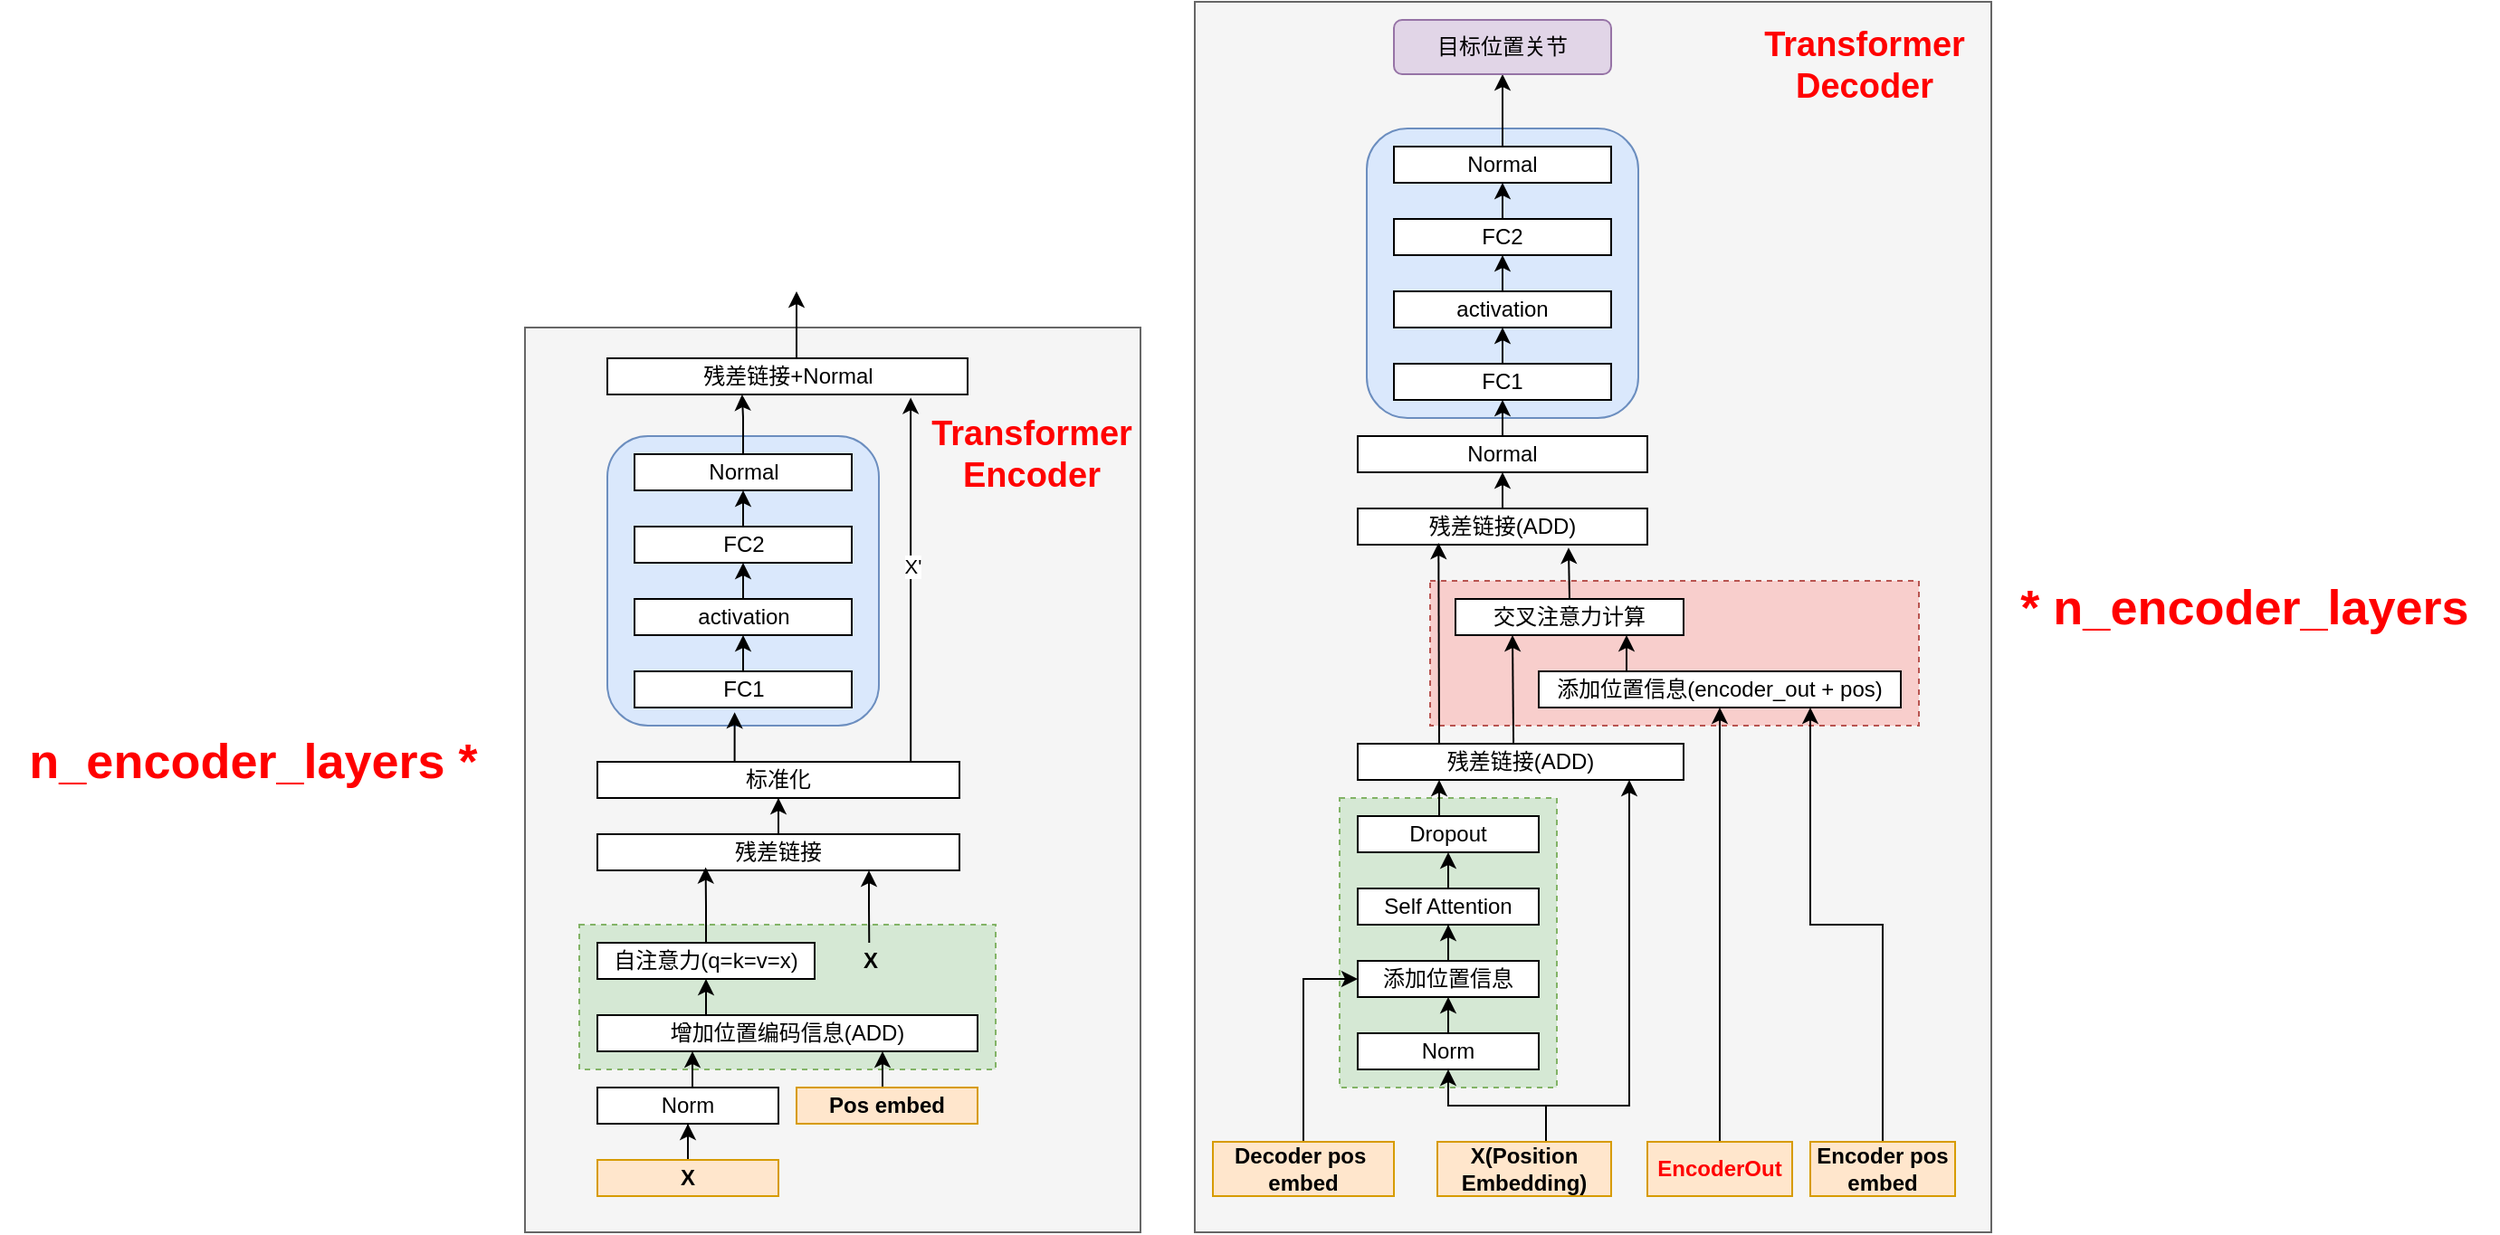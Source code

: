 <mxfile version="28.0.6">
  <diagram name="第 1 页" id="CiCFkFMjwpyb_jTsHgdo">
    <mxGraphModel dx="2728" dy="2124" grid="1" gridSize="10" guides="1" tooltips="1" connect="1" arrows="1" fold="1" page="1" pageScale="1" pageWidth="827" pageHeight="1169" math="0" shadow="0">
      <root>
        <mxCell id="0" />
        <mxCell id="1" parent="0" />
        <mxCell id="XuMk4djl-JNo7iD4VEXT-98" value="" style="rounded=0;whiteSpace=wrap;html=1;fillColor=#f5f5f5;fontColor=#333333;strokeColor=#666666;" vertex="1" parent="1">
          <mxGeometry x="-20" y="-70" width="340" height="500" as="geometry" />
        </mxCell>
        <mxCell id="XuMk4djl-JNo7iD4VEXT-99" value="" style="rounded=0;whiteSpace=wrap;html=1;dashed=1;fillColor=#d5e8d4;strokeColor=#82b366;" vertex="1" parent="1">
          <mxGeometry x="10" y="260" width="230" height="80" as="geometry" />
        </mxCell>
        <mxCell id="XuMk4djl-JNo7iD4VEXT-64" value="" style="rounded=0;whiteSpace=wrap;html=1;fillColor=#f5f5f5;fontColor=#333333;strokeColor=#666666;" vertex="1" parent="1">
          <mxGeometry x="350" y="-250" width="440" height="680" as="geometry" />
        </mxCell>
        <mxCell id="XuMk4djl-JNo7iD4VEXT-60" value="" style="rounded=0;whiteSpace=wrap;html=1;dashed=1;fillColor=#f8cecc;strokeColor=#b85450;" vertex="1" parent="1">
          <mxGeometry x="480" y="70" width="270" height="80" as="geometry" />
        </mxCell>
        <mxCell id="XuMk4djl-JNo7iD4VEXT-55" value="" style="rounded=0;whiteSpace=wrap;html=1;dashed=1;fillColor=#d5e8d4;strokeColor=#82b366;" vertex="1" parent="1">
          <mxGeometry x="430" y="190" width="120" height="160" as="geometry" />
        </mxCell>
        <mxCell id="XuMk4djl-JNo7iD4VEXT-48" value="" style="rounded=1;whiteSpace=wrap;html=1;fillColor=#dae8fc;strokeColor=#6c8ebf;" vertex="1" parent="1">
          <mxGeometry x="445" y="-180" width="150" height="160" as="geometry" />
        </mxCell>
        <mxCell id="XuMk4djl-JNo7iD4VEXT-5" style="edgeStyle=orthogonalEdgeStyle;rounded=0;orthogonalLoop=1;jettySize=auto;html=1;exitX=0.5;exitY=0;exitDx=0;exitDy=0;entryX=0.5;entryY=1;entryDx=0;entryDy=0;" edge="1" parent="1" source="XuMk4djl-JNo7iD4VEXT-1" target="XuMk4djl-JNo7iD4VEXT-2">
          <mxGeometry relative="1" as="geometry" />
        </mxCell>
        <mxCell id="XuMk4djl-JNo7iD4VEXT-13" style="edgeStyle=orthogonalEdgeStyle;rounded=0;orthogonalLoop=1;jettySize=auto;html=1;exitX=0.5;exitY=1;exitDx=0;exitDy=0;startArrow=classic;startFill=1;endArrow=none;endFill=0;entryX=0.5;entryY=0;entryDx=0;entryDy=0;" edge="1" parent="1" source="XuMk4djl-JNo7iD4VEXT-1" target="XuMk4djl-JNo7iD4VEXT-14">
          <mxGeometry relative="1" as="geometry">
            <mxPoint x="490" y="380" as="targetPoint" />
            <Array as="points">
              <mxPoint x="490" y="360" />
              <mxPoint x="544" y="360" />
            </Array>
          </mxGeometry>
        </mxCell>
        <mxCell id="XuMk4djl-JNo7iD4VEXT-1" value="Norm" style="rounded=0;whiteSpace=wrap;html=1;" vertex="1" parent="1">
          <mxGeometry x="440" y="320" width="100" height="20" as="geometry" />
        </mxCell>
        <mxCell id="XuMk4djl-JNo7iD4VEXT-4" value="" style="edgeStyle=orthogonalEdgeStyle;rounded=0;orthogonalLoop=1;jettySize=auto;html=1;" edge="1" parent="1" source="XuMk4djl-JNo7iD4VEXT-2" target="XuMk4djl-JNo7iD4VEXT-3">
          <mxGeometry relative="1" as="geometry" />
        </mxCell>
        <mxCell id="XuMk4djl-JNo7iD4VEXT-2" value="添加位置信息" style="rounded=0;whiteSpace=wrap;html=1;" vertex="1" parent="1">
          <mxGeometry x="440" y="280" width="100" height="20" as="geometry" />
        </mxCell>
        <mxCell id="XuMk4djl-JNo7iD4VEXT-9" style="edgeStyle=orthogonalEdgeStyle;rounded=0;orthogonalLoop=1;jettySize=auto;html=1;exitX=0.5;exitY=0;exitDx=0;exitDy=0;entryX=0.5;entryY=1;entryDx=0;entryDy=0;" edge="1" parent="1" source="XuMk4djl-JNo7iD4VEXT-3" target="XuMk4djl-JNo7iD4VEXT-6">
          <mxGeometry relative="1" as="geometry" />
        </mxCell>
        <mxCell id="XuMk4djl-JNo7iD4VEXT-3" value="Self Attention" style="rounded=0;whiteSpace=wrap;html=1;" vertex="1" parent="1">
          <mxGeometry x="440" y="240" width="100" height="20" as="geometry" />
        </mxCell>
        <mxCell id="XuMk4djl-JNo7iD4VEXT-12" style="edgeStyle=orthogonalEdgeStyle;rounded=0;orthogonalLoop=1;jettySize=auto;html=1;exitX=0.5;exitY=0;exitDx=0;exitDy=0;entryX=0.25;entryY=1;entryDx=0;entryDy=0;" edge="1" parent="1" source="XuMk4djl-JNo7iD4VEXT-6" target="XuMk4djl-JNo7iD4VEXT-10">
          <mxGeometry relative="1" as="geometry" />
        </mxCell>
        <mxCell id="XuMk4djl-JNo7iD4VEXT-6" value="Dropout" style="rounded=0;whiteSpace=wrap;html=1;" vertex="1" parent="1">
          <mxGeometry x="440" y="200" width="100" height="20" as="geometry" />
        </mxCell>
        <mxCell id="XuMk4djl-JNo7iD4VEXT-10" value="残差链接(ADD)" style="rounded=0;whiteSpace=wrap;html=1;" vertex="1" parent="1">
          <mxGeometry x="440" y="160" width="180" height="20" as="geometry" />
        </mxCell>
        <mxCell id="XuMk4djl-JNo7iD4VEXT-15" style="edgeStyle=orthogonalEdgeStyle;rounded=0;orthogonalLoop=1;jettySize=auto;html=1;exitX=0.5;exitY=0;exitDx=0;exitDy=0;" edge="1" parent="1" source="XuMk4djl-JNo7iD4VEXT-14">
          <mxGeometry relative="1" as="geometry">
            <mxPoint x="590" y="180" as="targetPoint" />
            <Array as="points">
              <mxPoint x="544" y="360" />
              <mxPoint x="590" y="360" />
            </Array>
          </mxGeometry>
        </mxCell>
        <mxCell id="XuMk4djl-JNo7iD4VEXT-14" value="X(Position Embedding)" style="rounded=0;whiteSpace=wrap;html=1;fillColor=#ffe6cc;strokeColor=#d79b00;fontStyle=1" vertex="1" parent="1">
          <mxGeometry x="484" y="380" width="96" height="30" as="geometry" />
        </mxCell>
        <mxCell id="XuMk4djl-JNo7iD4VEXT-16" value="交叉注意力计算" style="rounded=0;whiteSpace=wrap;html=1;" vertex="1" parent="1">
          <mxGeometry x="494" y="80" width="126" height="20" as="geometry" />
        </mxCell>
        <mxCell id="XuMk4djl-JNo7iD4VEXT-56" style="edgeStyle=orthogonalEdgeStyle;rounded=0;orthogonalLoop=1;jettySize=auto;html=1;exitX=0.25;exitY=0;exitDx=0;exitDy=0;entryX=0.75;entryY=1;entryDx=0;entryDy=0;" edge="1" parent="1" source="XuMk4djl-JNo7iD4VEXT-21" target="XuMk4djl-JNo7iD4VEXT-16">
          <mxGeometry relative="1" as="geometry" />
        </mxCell>
        <mxCell id="XuMk4djl-JNo7iD4VEXT-21" value="添加位置信息(encoder_out + pos)" style="rounded=0;whiteSpace=wrap;html=1;" vertex="1" parent="1">
          <mxGeometry x="540" y="120" width="200" height="20" as="geometry" />
        </mxCell>
        <mxCell id="XuMk4djl-JNo7iD4VEXT-36" value="" style="edgeStyle=none;rounded=0;orthogonalLoop=1;jettySize=auto;html=1;" edge="1" parent="1" source="XuMk4djl-JNo7iD4VEXT-23" target="XuMk4djl-JNo7iD4VEXT-35">
          <mxGeometry relative="1" as="geometry" />
        </mxCell>
        <mxCell id="XuMk4djl-JNo7iD4VEXT-23" value="残差链接(ADD)" style="rounded=0;whiteSpace=wrap;html=1;" vertex="1" parent="1">
          <mxGeometry x="440" y="30" width="160" height="20" as="geometry" />
        </mxCell>
        <mxCell id="XuMk4djl-JNo7iD4VEXT-26" style="edgeStyle=none;rounded=0;orthogonalLoop=1;jettySize=auto;html=1;exitX=0.478;exitY=-0.028;exitDx=0;exitDy=0;entryX=0.25;entryY=1;entryDx=0;entryDy=0;exitPerimeter=0;" edge="1" parent="1" source="XuMk4djl-JNo7iD4VEXT-10" target="XuMk4djl-JNo7iD4VEXT-16">
          <mxGeometry relative="1" as="geometry" />
        </mxCell>
        <mxCell id="XuMk4djl-JNo7iD4VEXT-28" style="edgeStyle=none;rounded=0;orthogonalLoop=1;jettySize=auto;html=1;exitX=0.25;exitY=0;exitDx=0;exitDy=0;entryX=0.279;entryY=0.95;entryDx=0;entryDy=0;entryPerimeter=0;" edge="1" parent="1" source="XuMk4djl-JNo7iD4VEXT-10" target="XuMk4djl-JNo7iD4VEXT-23">
          <mxGeometry relative="1" as="geometry" />
        </mxCell>
        <mxCell id="XuMk4djl-JNo7iD4VEXT-29" style="edgeStyle=none;rounded=0;orthogonalLoop=1;jettySize=auto;html=1;exitX=0.5;exitY=0;exitDx=0;exitDy=0;entryX=0.728;entryY=1.08;entryDx=0;entryDy=0;entryPerimeter=0;" edge="1" parent="1" source="XuMk4djl-JNo7iD4VEXT-16" target="XuMk4djl-JNo7iD4VEXT-23">
          <mxGeometry relative="1" as="geometry" />
        </mxCell>
        <mxCell id="XuMk4djl-JNo7iD4VEXT-38" value="" style="edgeStyle=none;rounded=0;orthogonalLoop=1;jettySize=auto;html=1;" edge="1" parent="1" source="XuMk4djl-JNo7iD4VEXT-35" target="XuMk4djl-JNo7iD4VEXT-37">
          <mxGeometry relative="1" as="geometry" />
        </mxCell>
        <mxCell id="XuMk4djl-JNo7iD4VEXT-35" value="Normal" style="rounded=0;whiteSpace=wrap;html=1;" vertex="1" parent="1">
          <mxGeometry x="440" y="-10" width="160" height="20" as="geometry" />
        </mxCell>
        <mxCell id="XuMk4djl-JNo7iD4VEXT-40" value="" style="edgeStyle=none;rounded=0;orthogonalLoop=1;jettySize=auto;html=1;" edge="1" parent="1" source="XuMk4djl-JNo7iD4VEXT-37" target="XuMk4djl-JNo7iD4VEXT-39">
          <mxGeometry relative="1" as="geometry" />
        </mxCell>
        <mxCell id="XuMk4djl-JNo7iD4VEXT-37" value="FC1" style="whiteSpace=wrap;html=1;rounded=0;" vertex="1" parent="1">
          <mxGeometry x="460" y="-50" width="120" height="20" as="geometry" />
        </mxCell>
        <mxCell id="XuMk4djl-JNo7iD4VEXT-42" value="" style="edgeStyle=none;rounded=0;orthogonalLoop=1;jettySize=auto;html=1;" edge="1" parent="1" source="XuMk4djl-JNo7iD4VEXT-39" target="XuMk4djl-JNo7iD4VEXT-41">
          <mxGeometry relative="1" as="geometry" />
        </mxCell>
        <mxCell id="XuMk4djl-JNo7iD4VEXT-39" value="activation" style="whiteSpace=wrap;html=1;rounded=0;" vertex="1" parent="1">
          <mxGeometry x="460" y="-90" width="120" height="20" as="geometry" />
        </mxCell>
        <mxCell id="XuMk4djl-JNo7iD4VEXT-45" value="" style="edgeStyle=none;rounded=0;orthogonalLoop=1;jettySize=auto;html=1;" edge="1" parent="1" source="XuMk4djl-JNo7iD4VEXT-41" target="XuMk4djl-JNo7iD4VEXT-44">
          <mxGeometry relative="1" as="geometry" />
        </mxCell>
        <mxCell id="XuMk4djl-JNo7iD4VEXT-41" value="FC2" style="whiteSpace=wrap;html=1;rounded=0;" vertex="1" parent="1">
          <mxGeometry x="460" y="-130" width="120" height="20" as="geometry" />
        </mxCell>
        <mxCell id="XuMk4djl-JNo7iD4VEXT-47" value="" style="edgeStyle=none;rounded=0;orthogonalLoop=1;jettySize=auto;html=1;entryX=0.5;entryY=1;entryDx=0;entryDy=0;" edge="1" parent="1" source="XuMk4djl-JNo7iD4VEXT-44" target="XuMk4djl-JNo7iD4VEXT-61">
          <mxGeometry relative="1" as="geometry">
            <mxPoint x="520" y="-200" as="targetPoint" />
          </mxGeometry>
        </mxCell>
        <mxCell id="XuMk4djl-JNo7iD4VEXT-44" value="Normal" style="whiteSpace=wrap;html=1;rounded=0;" vertex="1" parent="1">
          <mxGeometry x="460" y="-170" width="120" height="20" as="geometry" />
        </mxCell>
        <mxCell id="XuMk4djl-JNo7iD4VEXT-51" style="edgeStyle=orthogonalEdgeStyle;rounded=0;orthogonalLoop=1;jettySize=auto;html=1;exitX=0.5;exitY=0;exitDx=0;exitDy=0;entryX=0;entryY=0.5;entryDx=0;entryDy=0;" edge="1" parent="1" source="XuMk4djl-JNo7iD4VEXT-49" target="XuMk4djl-JNo7iD4VEXT-2">
          <mxGeometry relative="1" as="geometry" />
        </mxCell>
        <mxCell id="XuMk4djl-JNo7iD4VEXT-49" value="Decoder pos&amp;nbsp;&lt;div&gt;embed&lt;/div&gt;" style="rounded=0;whiteSpace=wrap;html=1;fillColor=#ffe6cc;strokeColor=#d79b00;fontStyle=1" vertex="1" parent="1">
          <mxGeometry x="360" y="380" width="100" height="30" as="geometry" />
        </mxCell>
        <mxCell id="XuMk4djl-JNo7iD4VEXT-58" style="edgeStyle=orthogonalEdgeStyle;rounded=0;orthogonalLoop=1;jettySize=auto;html=1;exitX=0.5;exitY=0;exitDx=0;exitDy=0;entryX=0.5;entryY=1;entryDx=0;entryDy=0;" edge="1" parent="1" source="XuMk4djl-JNo7iD4VEXT-53" target="XuMk4djl-JNo7iD4VEXT-21">
          <mxGeometry relative="1" as="geometry" />
        </mxCell>
        <mxCell id="XuMk4djl-JNo7iD4VEXT-53" value="EncoderOut" style="rounded=0;whiteSpace=wrap;html=1;fillColor=#ffe6cc;strokeColor=#d79b00;fontStyle=1;fontColor=#FF0000;" vertex="1" parent="1">
          <mxGeometry x="600" y="380" width="80" height="30" as="geometry" />
        </mxCell>
        <mxCell id="XuMk4djl-JNo7iD4VEXT-59" style="edgeStyle=orthogonalEdgeStyle;rounded=0;orthogonalLoop=1;jettySize=auto;html=1;exitX=0.5;exitY=0;exitDx=0;exitDy=0;entryX=0.75;entryY=1;entryDx=0;entryDy=0;" edge="1" parent="1" source="XuMk4djl-JNo7iD4VEXT-57" target="XuMk4djl-JNo7iD4VEXT-21">
          <mxGeometry relative="1" as="geometry" />
        </mxCell>
        <mxCell id="XuMk4djl-JNo7iD4VEXT-57" value="Encoder pos embed" style="rounded=0;whiteSpace=wrap;html=1;fillColor=#ffe6cc;strokeColor=#d79b00;fontStyle=1" vertex="1" parent="1">
          <mxGeometry x="690" y="380" width="80" height="30" as="geometry" />
        </mxCell>
        <mxCell id="XuMk4djl-JNo7iD4VEXT-61" value="目标位置关节" style="rounded=1;whiteSpace=wrap;html=1;fillColor=#e1d5e7;strokeColor=#9673a6;" vertex="1" parent="1">
          <mxGeometry x="460" y="-240" width="120" height="30" as="geometry" />
        </mxCell>
        <mxCell id="XuMk4djl-JNo7iD4VEXT-62" value="&lt;div&gt;&lt;span&gt;Transformer&lt;/span&gt;&lt;br&gt;&lt;/div&gt;Decoder" style="text;strokeColor=none;align=center;fillColor=none;html=1;verticalAlign=middle;whiteSpace=wrap;rounded=0;fontSize=19;fontColor=#FF0000;fontStyle=1" vertex="1" parent="1">
          <mxGeometry x="660" y="-230" width="120" height="30" as="geometry" />
        </mxCell>
        <mxCell id="XuMk4djl-JNo7iD4VEXT-67" value="" style="edgeStyle=orthogonalEdgeStyle;rounded=0;orthogonalLoop=1;jettySize=auto;html=1;" edge="1" parent="1" source="XuMk4djl-JNo7iD4VEXT-65" target="XuMk4djl-JNo7iD4VEXT-66">
          <mxGeometry relative="1" as="geometry" />
        </mxCell>
        <mxCell id="XuMk4djl-JNo7iD4VEXT-65" value="X" style="rounded=0;whiteSpace=wrap;html=1;fontStyle=1;fillColor=#ffe6cc;strokeColor=#d79b00;" vertex="1" parent="1">
          <mxGeometry x="20" y="390" width="100" height="20" as="geometry" />
        </mxCell>
        <mxCell id="XuMk4djl-JNo7iD4VEXT-70" style="edgeStyle=orthogonalEdgeStyle;rounded=0;orthogonalLoop=1;jettySize=auto;html=1;exitX=0.5;exitY=0;exitDx=0;exitDy=0;entryX=0.25;entryY=1;entryDx=0;entryDy=0;" edge="1" parent="1" source="XuMk4djl-JNo7iD4VEXT-66" target="XuMk4djl-JNo7iD4VEXT-68">
          <mxGeometry relative="1" as="geometry" />
        </mxCell>
        <mxCell id="XuMk4djl-JNo7iD4VEXT-66" value="Norm" style="rounded=0;whiteSpace=wrap;html=1;" vertex="1" parent="1">
          <mxGeometry x="20" y="350" width="100" height="20" as="geometry" />
        </mxCell>
        <mxCell id="XuMk4djl-JNo7iD4VEXT-74" style="edgeStyle=orthogonalEdgeStyle;rounded=0;orthogonalLoop=1;jettySize=auto;html=1;exitX=0.25;exitY=0;exitDx=0;exitDy=0;entryX=0.5;entryY=1;entryDx=0;entryDy=0;" edge="1" parent="1" source="XuMk4djl-JNo7iD4VEXT-68" target="XuMk4djl-JNo7iD4VEXT-73">
          <mxGeometry relative="1" as="geometry" />
        </mxCell>
        <mxCell id="XuMk4djl-JNo7iD4VEXT-68" value="增加位置编码信息(ADD)" style="rounded=0;whiteSpace=wrap;html=1;" vertex="1" parent="1">
          <mxGeometry x="20" y="310" width="210" height="20" as="geometry" />
        </mxCell>
        <mxCell id="XuMk4djl-JNo7iD4VEXT-72" style="edgeStyle=orthogonalEdgeStyle;rounded=0;orthogonalLoop=1;jettySize=auto;html=1;exitX=0.5;exitY=0;exitDx=0;exitDy=0;entryX=0.75;entryY=1;entryDx=0;entryDy=0;" edge="1" parent="1" source="XuMk4djl-JNo7iD4VEXT-71" target="XuMk4djl-JNo7iD4VEXT-68">
          <mxGeometry relative="1" as="geometry" />
        </mxCell>
        <mxCell id="XuMk4djl-JNo7iD4VEXT-71" value="Pos embed" style="rounded=0;whiteSpace=wrap;html=1;fontStyle=1;fillColor=#ffe6cc;strokeColor=#d79b00;" vertex="1" parent="1">
          <mxGeometry x="130" y="350" width="100" height="20" as="geometry" />
        </mxCell>
        <mxCell id="XuMk4djl-JNo7iD4VEXT-73" value="自注意力(q=k=v=x)" style="rounded=0;whiteSpace=wrap;html=1;" vertex="1" parent="1">
          <mxGeometry x="20" y="270" width="120" height="20" as="geometry" />
        </mxCell>
        <mxCell id="XuMk4djl-JNo7iD4VEXT-78" style="edgeStyle=orthogonalEdgeStyle;rounded=0;orthogonalLoop=1;jettySize=auto;html=1;exitX=0.75;exitY=1;exitDx=0;exitDy=0;startArrow=classic;startFill=1;endArrow=none;endFill=0;" edge="1" parent="1" source="XuMk4djl-JNo7iD4VEXT-75">
          <mxGeometry relative="1" as="geometry">
            <mxPoint x="170.143" y="270" as="targetPoint" />
          </mxGeometry>
        </mxCell>
        <mxCell id="XuMk4djl-JNo7iD4VEXT-82" value="" style="edgeStyle=orthogonalEdgeStyle;rounded=0;orthogonalLoop=1;jettySize=auto;html=1;" edge="1" parent="1" source="XuMk4djl-JNo7iD4VEXT-75" target="XuMk4djl-JNo7iD4VEXT-81">
          <mxGeometry relative="1" as="geometry" />
        </mxCell>
        <mxCell id="XuMk4djl-JNo7iD4VEXT-75" value="残差链接" style="rounded=0;whiteSpace=wrap;html=1;" vertex="1" parent="1">
          <mxGeometry x="20" y="210" width="200" height="20" as="geometry" />
        </mxCell>
        <mxCell id="XuMk4djl-JNo7iD4VEXT-77" style="edgeStyle=orthogonalEdgeStyle;rounded=0;orthogonalLoop=1;jettySize=auto;html=1;exitX=0.5;exitY=0;exitDx=0;exitDy=0;entryX=0.299;entryY=0.914;entryDx=0;entryDy=0;entryPerimeter=0;" edge="1" parent="1" source="XuMk4djl-JNo7iD4VEXT-73" target="XuMk4djl-JNo7iD4VEXT-75">
          <mxGeometry relative="1" as="geometry" />
        </mxCell>
        <mxCell id="XuMk4djl-JNo7iD4VEXT-79" value="X" style="text;strokeColor=none;align=center;fillColor=none;html=1;verticalAlign=middle;whiteSpace=wrap;rounded=0;fontStyle=1" vertex="1" parent="1">
          <mxGeometry x="156" y="265" width="30" height="30" as="geometry" />
        </mxCell>
        <mxCell id="XuMk4djl-JNo7iD4VEXT-81" value="标准化" style="rounded=0;whiteSpace=wrap;html=1;" vertex="1" parent="1">
          <mxGeometry x="20" y="170" width="200" height="20" as="geometry" />
        </mxCell>
        <mxCell id="XuMk4djl-JNo7iD4VEXT-83" value="" style="rounded=1;whiteSpace=wrap;html=1;fillColor=#dae8fc;strokeColor=#6c8ebf;" vertex="1" parent="1">
          <mxGeometry x="25.5" y="-10" width="150" height="160" as="geometry" />
        </mxCell>
        <mxCell id="XuMk4djl-JNo7iD4VEXT-89" style="edgeStyle=orthogonalEdgeStyle;rounded=0;orthogonalLoop=1;jettySize=auto;html=1;exitX=0.5;exitY=0;exitDx=0;exitDy=0;entryX=0.5;entryY=1;entryDx=0;entryDy=0;" edge="1" parent="1" source="XuMk4djl-JNo7iD4VEXT-84" target="XuMk4djl-JNo7iD4VEXT-85">
          <mxGeometry relative="1" as="geometry" />
        </mxCell>
        <mxCell id="XuMk4djl-JNo7iD4VEXT-84" value="FC1" style="whiteSpace=wrap;html=1;rounded=0;" vertex="1" parent="1">
          <mxGeometry x="40.5" y="120" width="120" height="20" as="geometry" />
        </mxCell>
        <mxCell id="XuMk4djl-JNo7iD4VEXT-90" style="edgeStyle=orthogonalEdgeStyle;rounded=0;orthogonalLoop=1;jettySize=auto;html=1;exitX=0.5;exitY=0;exitDx=0;exitDy=0;entryX=0.5;entryY=1;entryDx=0;entryDy=0;" edge="1" parent="1" source="XuMk4djl-JNo7iD4VEXT-85" target="XuMk4djl-JNo7iD4VEXT-86">
          <mxGeometry relative="1" as="geometry" />
        </mxCell>
        <mxCell id="XuMk4djl-JNo7iD4VEXT-85" value="activation" style="whiteSpace=wrap;html=1;rounded=0;" vertex="1" parent="1">
          <mxGeometry x="40.5" y="80" width="120" height="20" as="geometry" />
        </mxCell>
        <mxCell id="XuMk4djl-JNo7iD4VEXT-91" style="edgeStyle=orthogonalEdgeStyle;rounded=0;orthogonalLoop=1;jettySize=auto;html=1;exitX=0.5;exitY=0;exitDx=0;exitDy=0;entryX=0.5;entryY=1;entryDx=0;entryDy=0;" edge="1" parent="1" source="XuMk4djl-JNo7iD4VEXT-86" target="XuMk4djl-JNo7iD4VEXT-87">
          <mxGeometry relative="1" as="geometry" />
        </mxCell>
        <mxCell id="XuMk4djl-JNo7iD4VEXT-86" value="FC2" style="whiteSpace=wrap;html=1;rounded=0;" vertex="1" parent="1">
          <mxGeometry x="40.5" y="40" width="120" height="20" as="geometry" />
        </mxCell>
        <mxCell id="XuMk4djl-JNo7iD4VEXT-93" value="" style="edgeStyle=orthogonalEdgeStyle;rounded=0;orthogonalLoop=1;jettySize=auto;html=1;entryX=0.374;entryY=1;entryDx=0;entryDy=0;entryPerimeter=0;" edge="1" parent="1" source="XuMk4djl-JNo7iD4VEXT-87" target="XuMk4djl-JNo7iD4VEXT-92">
          <mxGeometry relative="1" as="geometry" />
        </mxCell>
        <mxCell id="XuMk4djl-JNo7iD4VEXT-87" value="Normal" style="whiteSpace=wrap;html=1;rounded=0;" vertex="1" parent="1">
          <mxGeometry x="40.5" width="120" height="20" as="geometry" />
        </mxCell>
        <mxCell id="XuMk4djl-JNo7iD4VEXT-88" style="edgeStyle=orthogonalEdgeStyle;rounded=0;orthogonalLoop=1;jettySize=auto;html=1;exitX=0.5;exitY=0;exitDx=0;exitDy=0;entryX=0.461;entryY=1.129;entryDx=0;entryDy=0;entryPerimeter=0;" edge="1" parent="1" source="XuMk4djl-JNo7iD4VEXT-81" target="XuMk4djl-JNo7iD4VEXT-84">
          <mxGeometry relative="1" as="geometry" />
        </mxCell>
        <mxCell id="XuMk4djl-JNo7iD4VEXT-97" style="edgeStyle=orthogonalEdgeStyle;rounded=0;orthogonalLoop=1;jettySize=auto;html=1;exitX=0.5;exitY=0;exitDx=0;exitDy=0;" edge="1" parent="1" source="XuMk4djl-JNo7iD4VEXT-92">
          <mxGeometry relative="1" as="geometry">
            <mxPoint x="130" y="-90" as="targetPoint" />
          </mxGeometry>
        </mxCell>
        <mxCell id="XuMk4djl-JNo7iD4VEXT-92" value="残差链接+Normal" style="whiteSpace=wrap;html=1;rounded=0;" vertex="1" parent="1">
          <mxGeometry x="25.5" y="-53" width="199" height="20" as="geometry" />
        </mxCell>
        <mxCell id="XuMk4djl-JNo7iD4VEXT-95" style="edgeStyle=orthogonalEdgeStyle;rounded=0;orthogonalLoop=1;jettySize=auto;html=1;exitX=0.75;exitY=0;exitDx=0;exitDy=0;entryX=0.842;entryY=1.086;entryDx=0;entryDy=0;entryPerimeter=0;" edge="1" parent="1" source="XuMk4djl-JNo7iD4VEXT-81" target="XuMk4djl-JNo7iD4VEXT-92">
          <mxGeometry relative="1" as="geometry">
            <Array as="points">
              <mxPoint x="193" y="170" />
            </Array>
          </mxGeometry>
        </mxCell>
        <mxCell id="XuMk4djl-JNo7iD4VEXT-96" value="X&#39;" style="edgeLabel;html=1;align=center;verticalAlign=middle;resizable=0;points=[];" vertex="1" connectable="0" parent="XuMk4djl-JNo7iD4VEXT-95">
          <mxGeometry x="0.172" y="-1" relative="1" as="geometry">
            <mxPoint as="offset" />
          </mxGeometry>
        </mxCell>
        <mxCell id="XuMk4djl-JNo7iD4VEXT-100" value="&lt;div&gt;Transformer&lt;/div&gt;Encoder" style="text;strokeColor=none;align=center;fillColor=none;html=1;verticalAlign=middle;whiteSpace=wrap;rounded=0;fontSize=19;fontColor=#FF0000;fontStyle=1" vertex="1" parent="1">
          <mxGeometry x="200" y="-40" width="120" height="80" as="geometry" />
        </mxCell>
        <mxCell id="XuMk4djl-JNo7iD4VEXT-101" value="* n_encoder_layers&lt;div&gt;&lt;/div&gt;" style="text;strokeColor=none;align=center;fillColor=none;html=1;verticalAlign=middle;whiteSpace=wrap;rounded=0;fontSize=27;fontColor=#FF0000;fontStyle=1" vertex="1" parent="1">
          <mxGeometry x="790" y="70" width="280" height="30" as="geometry" />
        </mxCell>
        <mxCell id="XuMk4djl-JNo7iD4VEXT-102" value="n_encoder_layers *&lt;div&gt;&lt;/div&gt;" style="text;strokeColor=none;align=center;fillColor=none;html=1;verticalAlign=middle;whiteSpace=wrap;rounded=0;fontSize=27;fontColor=#FF0000;fontStyle=1" vertex="1" parent="1">
          <mxGeometry x="-310" y="155" width="280" height="30" as="geometry" />
        </mxCell>
      </root>
    </mxGraphModel>
  </diagram>
</mxfile>
